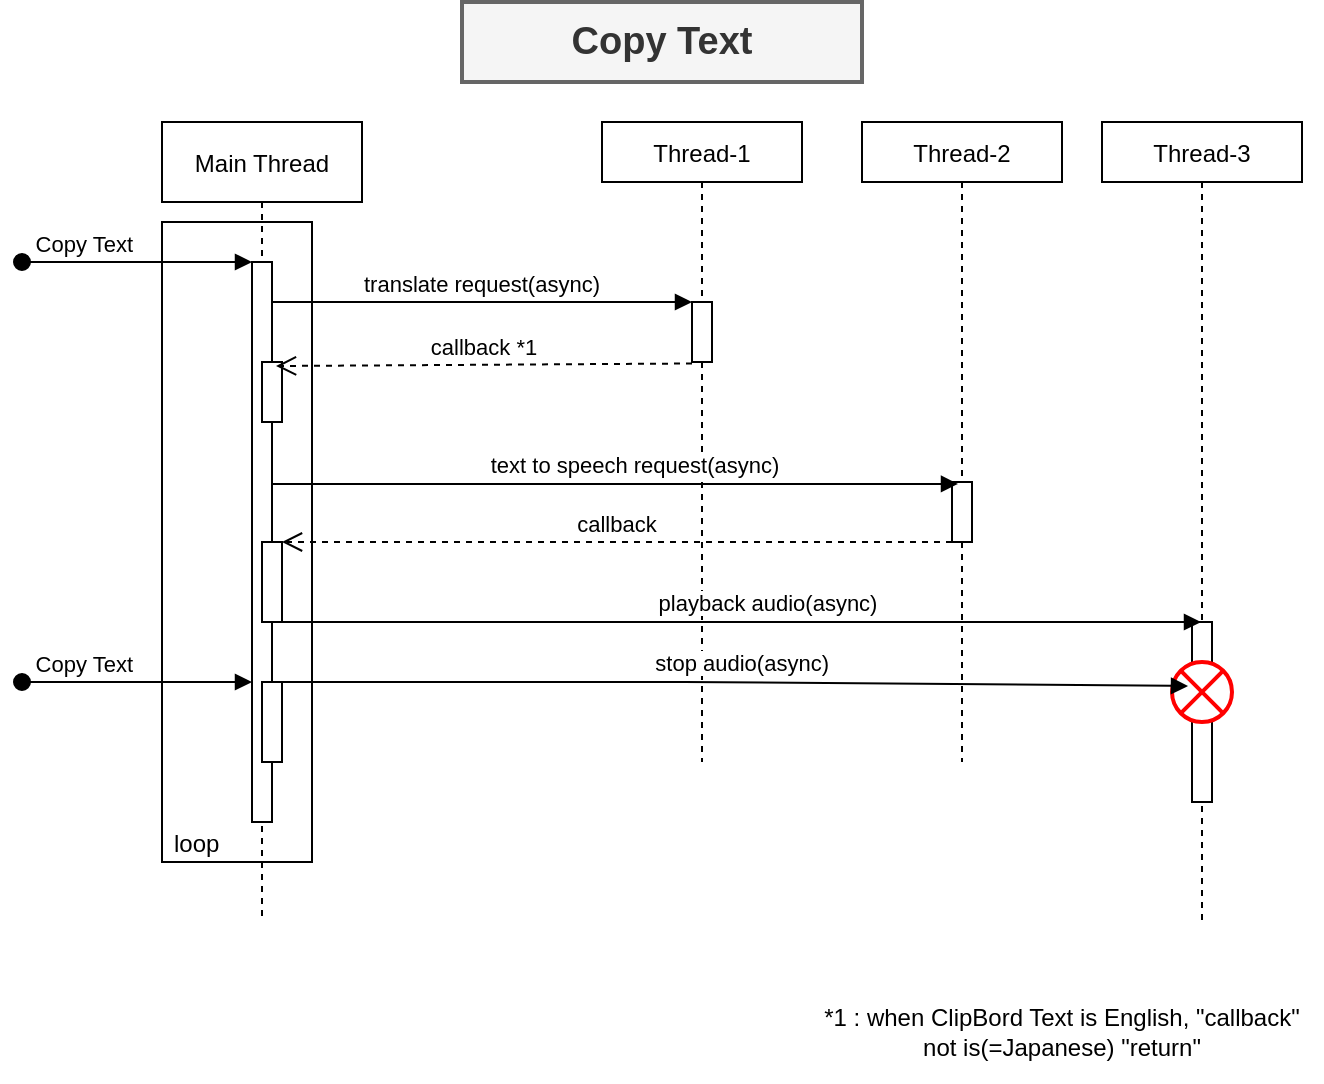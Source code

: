 <mxfile version="14.6.9" type="github">
  <diagram id="kgpKYQtTHZ0yAKxKKP6v" name="Page-1">
    <mxGraphModel dx="1422" dy="762" grid="1" gridSize="10" guides="1" tooltips="1" connect="1" arrows="1" fold="1" page="1" pageScale="1" pageWidth="850" pageHeight="1100" math="0" shadow="0">
      <root>
        <mxCell id="0" />
        <mxCell id="1" parent="0" />
        <mxCell id="JTx4G79-5E-FjnBDEjon-37" value="Thread-3" style="shape=umlLifeline;perimeter=lifelinePerimeter;container=1;collapsible=0;recursiveResize=0;rounded=0;shadow=0;strokeWidth=1;size=30;" vertex="1" parent="1">
          <mxGeometry x="590" y="80" width="100" height="400" as="geometry" />
        </mxCell>
        <mxCell id="JTx4G79-5E-FjnBDEjon-38" value="" style="points=[];perimeter=orthogonalPerimeter;rounded=0;shadow=0;strokeWidth=1;" vertex="1" parent="JTx4G79-5E-FjnBDEjon-37">
          <mxGeometry x="45" y="250" width="10" height="90" as="geometry" />
        </mxCell>
        <mxCell id="JTx4G79-5E-FjnBDEjon-69" value="" style="shape=sumEllipse;perimeter=ellipsePerimeter;whiteSpace=wrap;html=1;backgroundOutline=1;shadow=0;fontSize=12;strokeWidth=2;align=left;sketch=0;strokeColor=#FF0000;" vertex="1" parent="JTx4G79-5E-FjnBDEjon-37">
          <mxGeometry x="35" y="270" width="30" height="30" as="geometry" />
        </mxCell>
        <mxCell id="JTx4G79-5E-FjnBDEjon-15" value="" style="verticalLabelPosition=bottom;verticalAlign=top;html=1;shape=mxgraph.basic.rect;fillColor2=none;strokeWidth=1;size=20;indent=5;shadow=0;fontSize=19;fillColor=none;" vertex="1" parent="1">
          <mxGeometry x="120" y="130" width="75" height="320" as="geometry" />
        </mxCell>
        <mxCell id="3nuBFxr9cyL0pnOWT2aG-1" value="Main Thread" style="shape=umlLifeline;perimeter=lifelinePerimeter;container=1;collapsible=0;recursiveResize=0;rounded=0;shadow=0;strokeWidth=1;" parent="1" vertex="1">
          <mxGeometry x="120" y="80" width="100" height="400" as="geometry" />
        </mxCell>
        <mxCell id="3nuBFxr9cyL0pnOWT2aG-2" value="" style="points=[];perimeter=orthogonalPerimeter;rounded=0;shadow=0;strokeWidth=1;" parent="3nuBFxr9cyL0pnOWT2aG-1" vertex="1">
          <mxGeometry x="45" y="70" width="10" height="280" as="geometry" />
        </mxCell>
        <mxCell id="3nuBFxr9cyL0pnOWT2aG-3" value="Copy Text" style="verticalAlign=bottom;startArrow=oval;endArrow=block;startSize=8;shadow=0;strokeWidth=1;align=right;" parent="3nuBFxr9cyL0pnOWT2aG-1" target="3nuBFxr9cyL0pnOWT2aG-2" edge="1">
          <mxGeometry relative="1" as="geometry">
            <mxPoint x="-70" y="70" as="sourcePoint" />
          </mxGeometry>
        </mxCell>
        <mxCell id="JTx4G79-5E-FjnBDEjon-9" value="" style="points=[];perimeter=orthogonalPerimeter;rounded=0;shadow=0;strokeWidth=1;" vertex="1" parent="3nuBFxr9cyL0pnOWT2aG-1">
          <mxGeometry x="50" y="210" width="10" height="40" as="geometry" />
        </mxCell>
        <mxCell id="JTx4G79-5E-FjnBDEjon-36" value="" style="points=[];perimeter=orthogonalPerimeter;rounded=0;shadow=0;strokeWidth=1;" vertex="1" parent="3nuBFxr9cyL0pnOWT2aG-1">
          <mxGeometry x="50" y="120" width="10" height="30" as="geometry" />
        </mxCell>
        <mxCell id="JTx4G79-5E-FjnBDEjon-60" value="" style="points=[];perimeter=orthogonalPerimeter;rounded=0;shadow=0;strokeWidth=1;" vertex="1" parent="3nuBFxr9cyL0pnOWT2aG-1">
          <mxGeometry x="50" y="280" width="10" height="40" as="geometry" />
        </mxCell>
        <mxCell id="3nuBFxr9cyL0pnOWT2aG-5" value="Thread-1" style="shape=umlLifeline;perimeter=lifelinePerimeter;container=1;collapsible=0;recursiveResize=0;rounded=0;shadow=0;strokeWidth=1;size=30;" parent="1" vertex="1">
          <mxGeometry x="340" y="80" width="100" height="320" as="geometry" />
        </mxCell>
        <mxCell id="3nuBFxr9cyL0pnOWT2aG-6" value="" style="points=[];perimeter=orthogonalPerimeter;rounded=0;shadow=0;strokeWidth=1;" parent="3nuBFxr9cyL0pnOWT2aG-5" vertex="1">
          <mxGeometry x="45" y="90" width="10" height="30" as="geometry" />
        </mxCell>
        <mxCell id="3nuBFxr9cyL0pnOWT2aG-7" value="callback *1" style="verticalAlign=bottom;endArrow=open;dashed=1;endSize=8;shadow=0;strokeWidth=1;exitX=0;exitY=1.025;exitDx=0;exitDy=0;exitPerimeter=0;entryX=0.7;entryY=0.067;entryDx=0;entryDy=0;entryPerimeter=0;" parent="1" source="3nuBFxr9cyL0pnOWT2aG-6" target="JTx4G79-5E-FjnBDEjon-36" edge="1">
          <mxGeometry relative="1" as="geometry">
            <mxPoint x="180" y="200" as="targetPoint" />
            <mxPoint x="421" y="250" as="sourcePoint" />
            <Array as="points" />
          </mxGeometry>
        </mxCell>
        <mxCell id="3nuBFxr9cyL0pnOWT2aG-8" value="translate request(async)" style="verticalAlign=bottom;endArrow=block;entryX=0;entryY=0;shadow=0;strokeWidth=1;" parent="1" source="3nuBFxr9cyL0pnOWT2aG-2" target="3nuBFxr9cyL0pnOWT2aG-6" edge="1">
          <mxGeometry relative="1" as="geometry">
            <mxPoint x="275" y="160" as="sourcePoint" />
          </mxGeometry>
        </mxCell>
        <mxCell id="JTx4G79-5E-FjnBDEjon-1" value="Thread-2" style="shape=umlLifeline;perimeter=lifelinePerimeter;container=1;collapsible=0;recursiveResize=0;rounded=0;shadow=0;strokeWidth=1;size=30;" vertex="1" parent="1">
          <mxGeometry x="470" y="80" width="100" height="320" as="geometry" />
        </mxCell>
        <mxCell id="JTx4G79-5E-FjnBDEjon-11" value="" style="points=[];perimeter=orthogonalPerimeter;rounded=0;shadow=0;strokeWidth=1;" vertex="1" parent="JTx4G79-5E-FjnBDEjon-1">
          <mxGeometry x="45" y="180" width="10" height="30" as="geometry" />
        </mxCell>
        <mxCell id="JTx4G79-5E-FjnBDEjon-5" value="Copy Text" style="text;html=1;strokeColor=#666666;fillColor=#f5f5f5;align=center;verticalAlign=middle;whiteSpace=wrap;rounded=0;strokeWidth=2;perimeterSpacing=0;shadow=0;fontSize=19;fontStyle=1;fontColor=#333333;" vertex="1" parent="1">
          <mxGeometry x="270" y="20" width="200" height="40" as="geometry" />
        </mxCell>
        <mxCell id="JTx4G79-5E-FjnBDEjon-10" value="text to speech request(async)" style="verticalAlign=middle;endArrow=block;shadow=0;strokeWidth=1;entryX=0.3;entryY=0.033;entryDx=0;entryDy=0;entryPerimeter=0;" edge="1" parent="1" source="3nuBFxr9cyL0pnOWT2aG-2" target="JTx4G79-5E-FjnBDEjon-11">
          <mxGeometry x="0.059" y="10" relative="1" as="geometry">
            <mxPoint x="230" y="261" as="sourcePoint" />
            <mxPoint x="390" y="220" as="targetPoint" />
            <mxPoint as="offset" />
          </mxGeometry>
        </mxCell>
        <mxCell id="JTx4G79-5E-FjnBDEjon-14" value="callback" style="verticalAlign=bottom;endArrow=open;dashed=1;endSize=8;shadow=0;strokeWidth=1;exitX=0;exitY=1;exitDx=0;exitDy=0;exitPerimeter=0;" edge="1" parent="1" source="JTx4G79-5E-FjnBDEjon-11" target="JTx4G79-5E-FjnBDEjon-9">
          <mxGeometry relative="1" as="geometry">
            <mxPoint x="290" y="290" as="targetPoint" />
            <mxPoint x="385" y="270.75" as="sourcePoint" />
            <Array as="points" />
          </mxGeometry>
        </mxCell>
        <mxCell id="JTx4G79-5E-FjnBDEjon-17" value="loop" style="text;strokeColor=none;fillColor=none;align=left;verticalAlign=middle;spacingLeft=4;spacingRight=4;overflow=hidden;rotatable=0;points=[[0,0.5],[1,0.5]];portConstraint=eastwest;shadow=0;fontSize=12;horizontal=1;" vertex="1" parent="1">
          <mxGeometry x="120" y="430" width="60" height="20" as="geometry" />
        </mxCell>
        <mxCell id="JTx4G79-5E-FjnBDEjon-39" value="playback audio(async)" style="verticalAlign=middle;endArrow=block;shadow=0;strokeWidth=1;exitX=0.9;exitY=1;exitDx=0;exitDy=0;exitPerimeter=0;" edge="1" parent="1" source="JTx4G79-5E-FjnBDEjon-9" target="JTx4G79-5E-FjnBDEjon-37">
          <mxGeometry x="0.059" y="10" relative="1" as="geometry">
            <mxPoint x="180" y="330" as="sourcePoint" />
            <mxPoint x="523" y="330" as="targetPoint" />
            <mxPoint as="offset" />
          </mxGeometry>
        </mxCell>
        <mxCell id="JTx4G79-5E-FjnBDEjon-59" value="Copy Text" style="verticalAlign=bottom;startArrow=oval;endArrow=block;startSize=8;shadow=0;strokeWidth=1;align=right;" edge="1" parent="1">
          <mxGeometry relative="1" as="geometry">
            <mxPoint x="50" y="360" as="sourcePoint" />
            <mxPoint x="165" y="360" as="targetPoint" />
          </mxGeometry>
        </mxCell>
        <mxCell id="JTx4G79-5E-FjnBDEjon-67" value="stop audio(async)" style="verticalAlign=middle;endArrow=block;shadow=0;strokeWidth=1;entryX=0.267;entryY=0.4;entryDx=0;entryDy=0;entryPerimeter=0;" edge="1" parent="1" source="JTx4G79-5E-FjnBDEjon-60" target="JTx4G79-5E-FjnBDEjon-69">
          <mxGeometry x="0.015" y="10" relative="1" as="geometry">
            <mxPoint x="170" y="360" as="sourcePoint" />
            <mxPoint x="620" y="360" as="targetPoint" />
            <mxPoint as="offset" />
            <Array as="points">
              <mxPoint x="391" y="360" />
            </Array>
          </mxGeometry>
        </mxCell>
        <mxCell id="JTx4G79-5E-FjnBDEjon-74" value="*1 : when ClipBord Text is English, &quot;callback&quot;&lt;br&gt;not is(=Japanese) &quot;return&quot;" style="text;html=1;strokeColor=none;fillColor=none;align=center;verticalAlign=middle;whiteSpace=wrap;rounded=0;shadow=0;sketch=0;fontSize=12;" vertex="1" parent="1">
          <mxGeometry x="440" y="510" width="260" height="50" as="geometry" />
        </mxCell>
      </root>
    </mxGraphModel>
  </diagram>
</mxfile>

